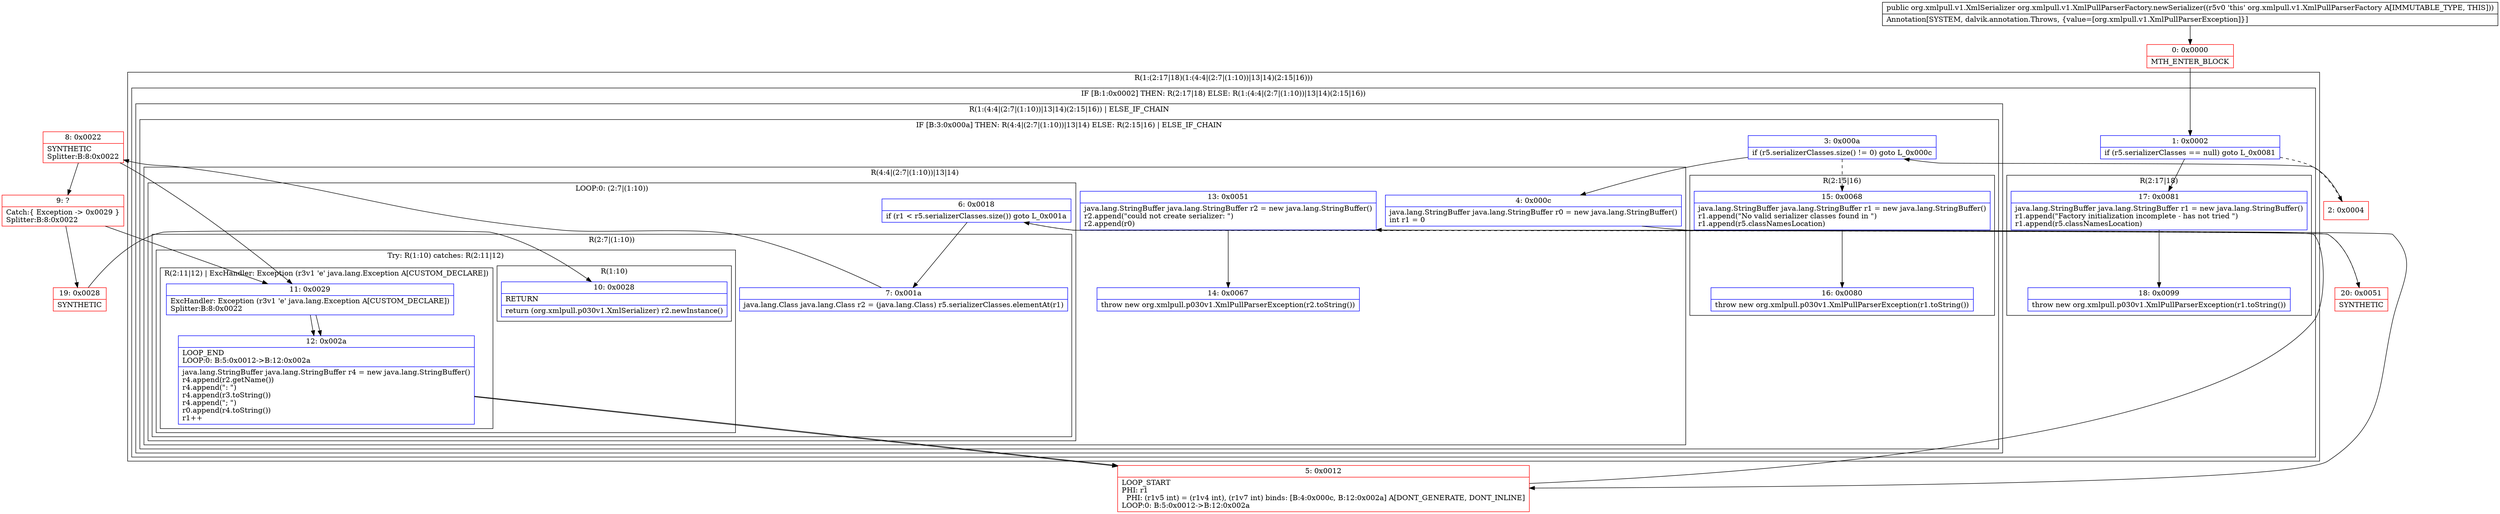 digraph "CFG fororg.xmlpull.v1.XmlPullParserFactory.newSerializer()Lorg\/xmlpull\/v1\/XmlSerializer;" {
subgraph cluster_Region_478800025 {
label = "R(1:(2:17|18)(1:(4:4|(2:7|(1:10))|13|14)(2:15|16)))";
node [shape=record,color=blue];
subgraph cluster_IfRegion_1642397616 {
label = "IF [B:1:0x0002] THEN: R(2:17|18) ELSE: R(1:(4:4|(2:7|(1:10))|13|14)(2:15|16))";
node [shape=record,color=blue];
Node_1 [shape=record,label="{1\:\ 0x0002|if (r5.serializerClasses == null) goto L_0x0081\l}"];
subgraph cluster_Region_84648978 {
label = "R(2:17|18)";
node [shape=record,color=blue];
Node_17 [shape=record,label="{17\:\ 0x0081|java.lang.StringBuffer java.lang.StringBuffer r1 = new java.lang.StringBuffer()\lr1.append(\"Factory initialization incomplete \- has not tried \")\lr1.append(r5.classNamesLocation)\l}"];
Node_18 [shape=record,label="{18\:\ 0x0099|throw new org.xmlpull.p030v1.XmlPullParserException(r1.toString())\l}"];
}
subgraph cluster_Region_958377853 {
label = "R(1:(4:4|(2:7|(1:10))|13|14)(2:15|16)) | ELSE_IF_CHAIN\l";
node [shape=record,color=blue];
subgraph cluster_IfRegion_1790494489 {
label = "IF [B:3:0x000a] THEN: R(4:4|(2:7|(1:10))|13|14) ELSE: R(2:15|16) | ELSE_IF_CHAIN\l";
node [shape=record,color=blue];
Node_3 [shape=record,label="{3\:\ 0x000a|if (r5.serializerClasses.size() != 0) goto L_0x000c\l}"];
subgraph cluster_Region_1659091343 {
label = "R(4:4|(2:7|(1:10))|13|14)";
node [shape=record,color=blue];
Node_4 [shape=record,label="{4\:\ 0x000c|java.lang.StringBuffer java.lang.StringBuffer r0 = new java.lang.StringBuffer()\lint r1 = 0\l}"];
subgraph cluster_LoopRegion_1634929367 {
label = "LOOP:0: (2:7|(1:10))";
node [shape=record,color=blue];
Node_6 [shape=record,label="{6\:\ 0x0018|if (r1 \< r5.serializerClasses.size()) goto L_0x001a\l}"];
subgraph cluster_Region_1414895570 {
label = "R(2:7|(1:10))";
node [shape=record,color=blue];
Node_7 [shape=record,label="{7\:\ 0x001a|java.lang.Class java.lang.Class r2 = (java.lang.Class) r5.serializerClasses.elementAt(r1)\l}"];
subgraph cluster_TryCatchRegion_958806007 {
label = "Try: R(1:10) catches: R(2:11|12)";
node [shape=record,color=blue];
subgraph cluster_Region_730166038 {
label = "R(1:10)";
node [shape=record,color=blue];
Node_10 [shape=record,label="{10\:\ 0x0028|RETURN\l|return (org.xmlpull.p030v1.XmlSerializer) r2.newInstance()\l}"];
}
subgraph cluster_Region_964690625 {
label = "R(2:11|12) | ExcHandler: Exception (r3v1 'e' java.lang.Exception A[CUSTOM_DECLARE])\l";
node [shape=record,color=blue];
Node_11 [shape=record,label="{11\:\ 0x0029|ExcHandler: Exception (r3v1 'e' java.lang.Exception A[CUSTOM_DECLARE])\lSplitter:B:8:0x0022\l}"];
Node_12 [shape=record,label="{12\:\ 0x002a|LOOP_END\lLOOP:0: B:5:0x0012\-\>B:12:0x002a\l|java.lang.StringBuffer java.lang.StringBuffer r4 = new java.lang.StringBuffer()\lr4.append(r2.getName())\lr4.append(\": \")\lr4.append(r3.toString())\lr4.append(\"; \")\lr0.append(r4.toString())\lr1++\l}"];
}
}
}
}
Node_13 [shape=record,label="{13\:\ 0x0051|java.lang.StringBuffer java.lang.StringBuffer r2 = new java.lang.StringBuffer()\lr2.append(\"could not create serializer: \")\lr2.append(r0)\l}"];
Node_14 [shape=record,label="{14\:\ 0x0067|throw new org.xmlpull.p030v1.XmlPullParserException(r2.toString())\l}"];
}
subgraph cluster_Region_54971049 {
label = "R(2:15|16)";
node [shape=record,color=blue];
Node_15 [shape=record,label="{15\:\ 0x0068|java.lang.StringBuffer java.lang.StringBuffer r1 = new java.lang.StringBuffer()\lr1.append(\"No valid serializer classes found in \")\lr1.append(r5.classNamesLocation)\l}"];
Node_16 [shape=record,label="{16\:\ 0x0080|throw new org.xmlpull.p030v1.XmlPullParserException(r1.toString())\l}"];
}
}
}
}
}
subgraph cluster_Region_964690625 {
label = "R(2:11|12) | ExcHandler: Exception (r3v1 'e' java.lang.Exception A[CUSTOM_DECLARE])\l";
node [shape=record,color=blue];
Node_11 [shape=record,label="{11\:\ 0x0029|ExcHandler: Exception (r3v1 'e' java.lang.Exception A[CUSTOM_DECLARE])\lSplitter:B:8:0x0022\l}"];
Node_12 [shape=record,label="{12\:\ 0x002a|LOOP_END\lLOOP:0: B:5:0x0012\-\>B:12:0x002a\l|java.lang.StringBuffer java.lang.StringBuffer r4 = new java.lang.StringBuffer()\lr4.append(r2.getName())\lr4.append(\": \")\lr4.append(r3.toString())\lr4.append(\"; \")\lr0.append(r4.toString())\lr1++\l}"];
}
Node_0 [shape=record,color=red,label="{0\:\ 0x0000|MTH_ENTER_BLOCK\l}"];
Node_2 [shape=record,color=red,label="{2\:\ 0x0004}"];
Node_5 [shape=record,color=red,label="{5\:\ 0x0012|LOOP_START\lPHI: r1 \l  PHI: (r1v5 int) = (r1v4 int), (r1v7 int) binds: [B:4:0x000c, B:12:0x002a] A[DONT_GENERATE, DONT_INLINE]\lLOOP:0: B:5:0x0012\-\>B:12:0x002a\l}"];
Node_8 [shape=record,color=red,label="{8\:\ 0x0022|SYNTHETIC\lSplitter:B:8:0x0022\l}"];
Node_9 [shape=record,color=red,label="{9\:\ ?|Catch:\{ Exception \-\> 0x0029 \}\lSplitter:B:8:0x0022\l}"];
Node_19 [shape=record,color=red,label="{19\:\ 0x0028|SYNTHETIC\l}"];
Node_20 [shape=record,color=red,label="{20\:\ 0x0051|SYNTHETIC\l}"];
MethodNode[shape=record,label="{public org.xmlpull.v1.XmlSerializer org.xmlpull.v1.XmlPullParserFactory.newSerializer((r5v0 'this' org.xmlpull.v1.XmlPullParserFactory A[IMMUTABLE_TYPE, THIS]))  | Annotation[SYSTEM, dalvik.annotation.Throws, \{value=[org.xmlpull.v1.XmlPullParserException]\}]\l}"];
MethodNode -> Node_0;
Node_1 -> Node_2[style=dashed];
Node_1 -> Node_17;
Node_17 -> Node_18;
Node_3 -> Node_4;
Node_3 -> Node_15[style=dashed];
Node_4 -> Node_5;
Node_6 -> Node_7;
Node_6 -> Node_20[style=dashed];
Node_7 -> Node_8;
Node_11 -> Node_12;
Node_12 -> Node_5;
Node_13 -> Node_14;
Node_15 -> Node_16;
Node_11 -> Node_12;
Node_12 -> Node_5;
Node_0 -> Node_1;
Node_2 -> Node_3;
Node_5 -> Node_6;
Node_8 -> Node_9;
Node_8 -> Node_11;
Node_9 -> Node_11;
Node_9 -> Node_19;
Node_19 -> Node_10;
Node_20 -> Node_13;
}

